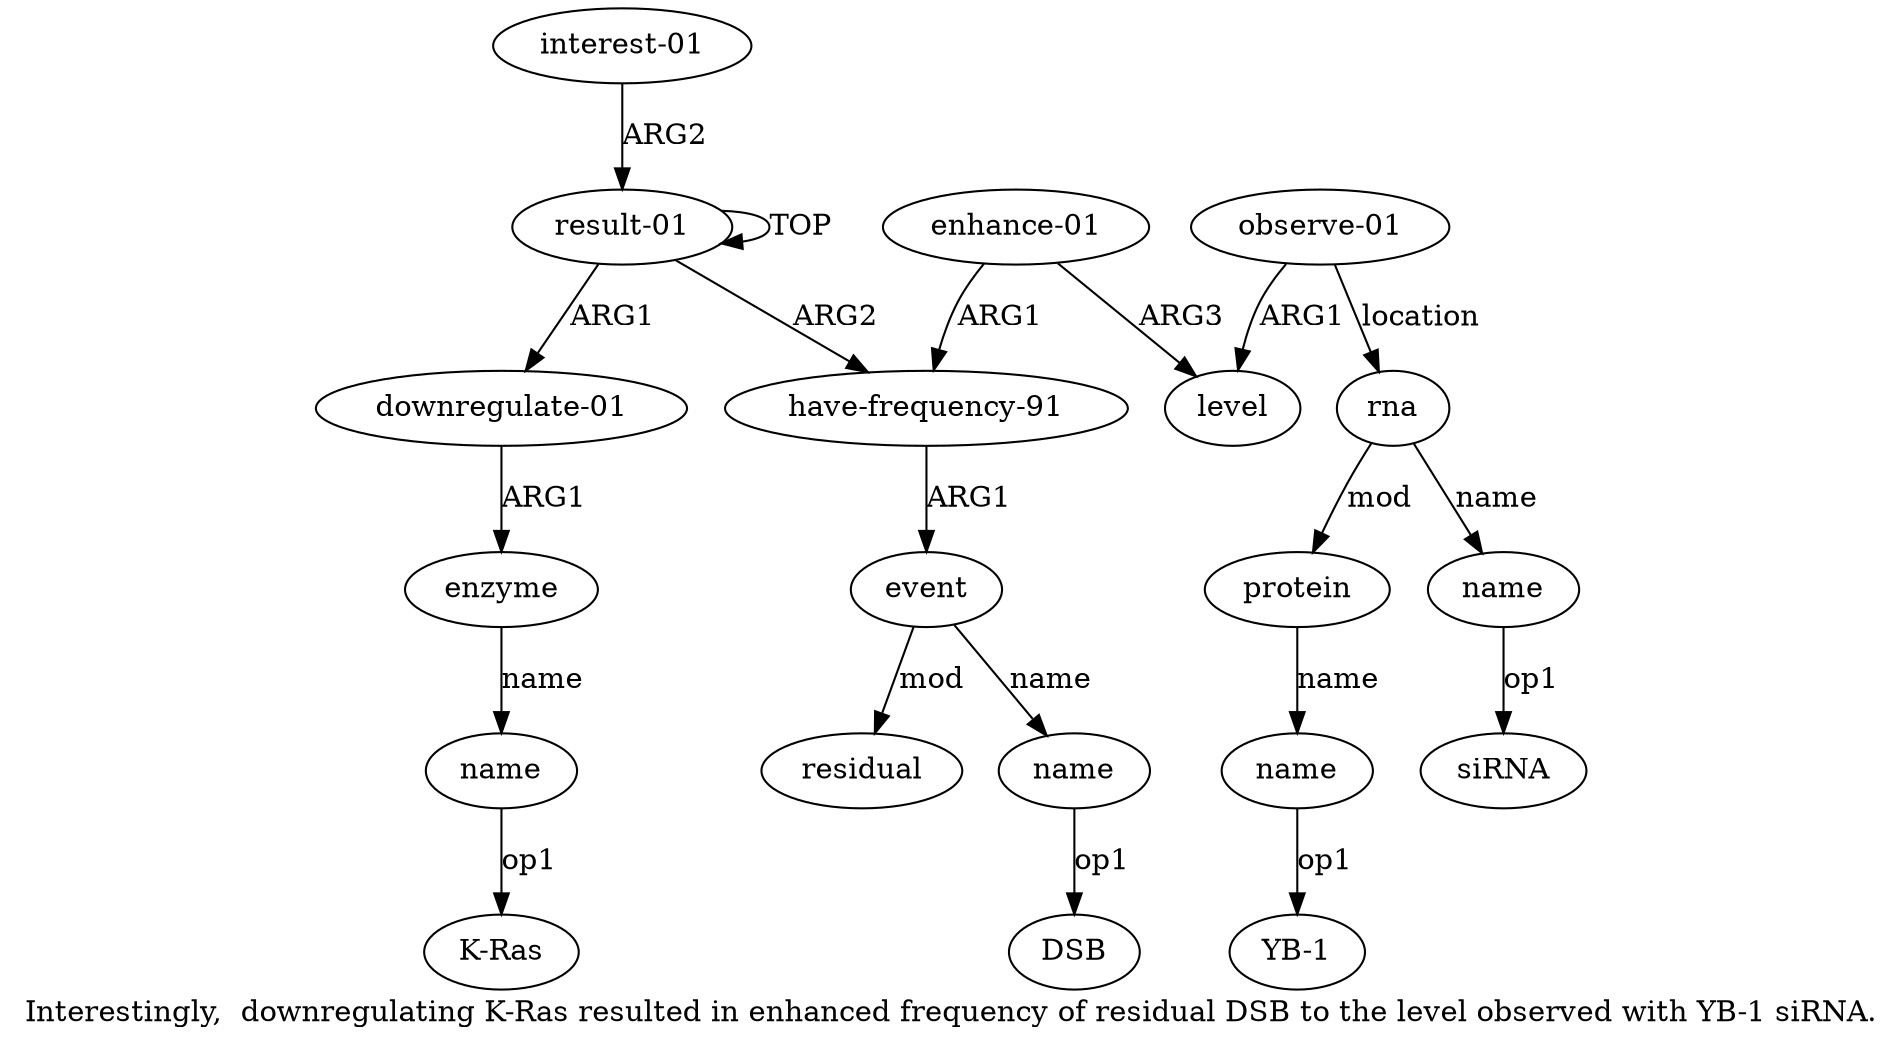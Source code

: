 digraph  {
	graph [label="Interestingly,  downregulating K-Ras resulted in enhanced frequency of residual DSB to the level observed with YB-1 siRNA."];
	node [label="\N"];
	a15	 [color=black,
		gold_ind=15,
		gold_label="interest-01",
		label="interest-01",
		test_ind=15,
		test_label="interest-01"];
	a0	 [color=black,
		gold_ind=0,
		gold_label="result-01",
		label="result-01",
		test_ind=0,
		test_label="result-01"];
	a15 -> a0 [key=0,
	color=black,
	gold_label=ARG2,
	label=ARG2,
	test_label=ARG2];
a14 [color=black,
	gold_ind=14,
	gold_label=name,
	label=name,
	test_ind=14,
	test_label=name];
"a14 YB-1" [color=black,
	gold_ind=-1,
	gold_label="YB-1",
	label="YB-1",
	test_ind=-1,
	test_label="YB-1"];
a14 -> "a14 YB-1" [key=0,
color=black,
gold_label=op1,
label=op1,
test_label=op1];
"a3 K-Ras" [color=black,
gold_ind=-1,
gold_label="K-Ras",
label="K-Ras",
test_ind=-1,
test_label="K-Ras"];
a11 [color=black,
gold_ind=11,
gold_label=rna,
label=rna,
test_ind=11,
test_label=rna];
a13 [color=black,
gold_ind=13,
gold_label=protein,
label=protein,
test_ind=13,
test_label=protein];
a11 -> a13 [key=0,
color=black,
gold_label=mod,
label=mod,
test_label=mod];
a12 [color=black,
gold_ind=12,
gold_label=name,
label=name,
test_ind=12,
test_label=name];
a11 -> a12 [key=0,
color=black,
gold_label=name,
label=name,
test_label=name];
a10 [color=black,
gold_ind=10,
gold_label="observe-01",
label="observe-01",
test_ind=10,
test_label="observe-01"];
a10 -> a11 [key=0,
color=black,
gold_label=location,
label=location,
test_label=location];
a9 [color=black,
gold_ind=9,
gold_label=level,
label=level,
test_ind=9,
test_label=level];
a10 -> a9 [key=0,
color=black,
gold_label=ARG1,
label=ARG1,
test_label=ARG1];
a13 -> a14 [key=0,
color=black,
gold_label=name,
label=name,
test_label=name];
"a12 siRNA" [color=black,
gold_ind=-1,
gold_label=siRNA,
label=siRNA,
test_ind=-1,
test_label=siRNA];
a12 -> "a12 siRNA" [key=0,
color=black,
gold_label=op1,
label=op1,
test_label=op1];
"a6 DSB" [color=black,
gold_ind=-1,
gold_label=DSB,
label=DSB,
test_ind=-1,
test_label=DSB];
a1 [color=black,
gold_ind=1,
gold_label="downregulate-01",
label="downregulate-01",
test_ind=1,
test_label="downregulate-01"];
a2 [color=black,
gold_ind=2,
gold_label=enzyme,
label=enzyme,
test_ind=2,
test_label=enzyme];
a1 -> a2 [key=0,
color=black,
gold_label=ARG1,
label=ARG1,
test_label=ARG1];
a0 -> a1 [key=0,
color=black,
gold_label=ARG1,
label=ARG1,
test_label=ARG1];
a0 -> a0 [key=0,
color=black,
gold_label=TOP,
label=TOP,
test_label=TOP];
a4 [color=black,
gold_ind=4,
gold_label="have-frequency-91",
label="have-frequency-91",
test_ind=4,
test_label="have-frequency-91"];
a0 -> a4 [key=0,
color=black,
gold_label=ARG2,
label=ARG2,
test_label=ARG2];
a3 [color=black,
gold_ind=3,
gold_label=name,
label=name,
test_ind=3,
test_label=name];
a3 -> "a3 K-Ras" [key=0,
color=black,
gold_label=op1,
label=op1,
test_label=op1];
a2 -> a3 [key=0,
color=black,
gold_label=name,
label=name,
test_label=name];
a5 [color=black,
gold_ind=5,
gold_label=event,
label=event,
test_ind=5,
test_label=event];
a7 [color=black,
gold_ind=7,
gold_label=residual,
label=residual,
test_ind=7,
test_label=residual];
a5 -> a7 [key=0,
color=black,
gold_label=mod,
label=mod,
test_label=mod];
a6 [color=black,
gold_ind=6,
gold_label=name,
label=name,
test_ind=6,
test_label=name];
a5 -> a6 [key=0,
color=black,
gold_label=name,
label=name,
test_label=name];
a4 -> a5 [key=0,
color=black,
gold_label=ARG1,
label=ARG1,
test_label=ARG1];
a6 -> "a6 DSB" [key=0,
color=black,
gold_label=op1,
label=op1,
test_label=op1];
a8 [color=black,
gold_ind=8,
gold_label="enhance-01",
label="enhance-01",
test_ind=8,
test_label="enhance-01"];
a8 -> a4 [key=0,
color=black,
gold_label=ARG1,
label=ARG1,
test_label=ARG1];
a8 -> a9 [key=0,
color=black,
gold_label=ARG3,
label=ARG3,
test_label=ARG3];
}
